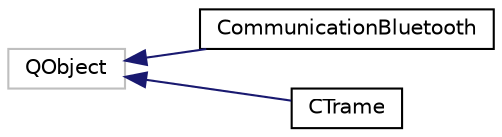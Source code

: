 digraph "Graphe hiérarchique des classes"
{
  bgcolor="transparent";
  edge [fontname="Helvetica",fontsize="10",labelfontname="Helvetica",labelfontsize="10"];
  node [fontname="Helvetica",fontsize="10",shape=record];
  rankdir="LR";
  Node1 [label="QObject",height=0.2,width=0.4,color="grey75"];
  Node1 -> Node2 [dir="back",color="midnightblue",fontsize="10",style="solid",fontname="Helvetica"];
  Node2 [label="CommunicationBluetooth",height=0.2,width=0.4,color="black",URL="$class_communication_bluetooth.html",tooltip="Assure la réception des trames via le Bluetooth. "];
  Node1 -> Node3 [dir="back",color="midnightblue",fontsize="10",style="solid",fontname="Helvetica"];
  Node3 [label="CTrame",height=0.2,width=0.4,color="black",URL="$class_c_trame.html"];
}
